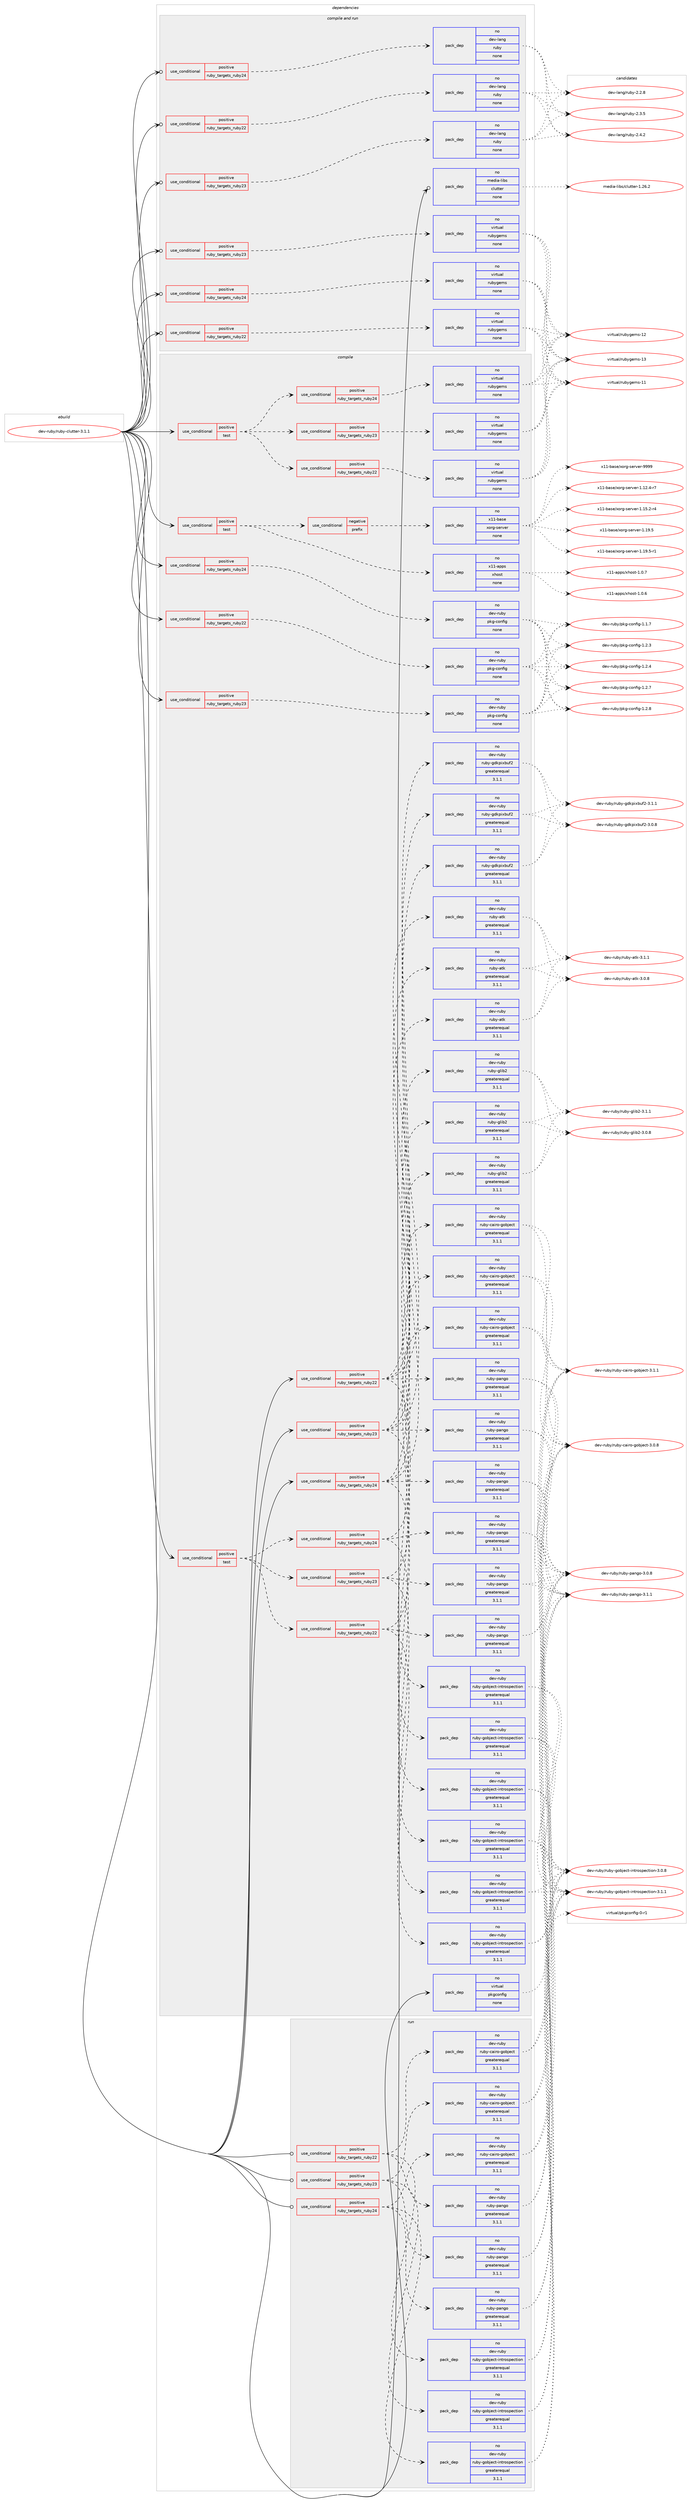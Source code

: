 digraph prolog {

# *************
# Graph options
# *************

newrank=true;
concentrate=true;
compound=true;
graph [rankdir=LR,fontname=Helvetica,fontsize=10,ranksep=1.5];#, ranksep=2.5, nodesep=0.2];
edge  [arrowhead=vee];
node  [fontname=Helvetica,fontsize=10];

# **********
# The ebuild
# **********

subgraph cluster_leftcol {
color=gray;
rank=same;
label=<<i>ebuild</i>>;
id [label="dev-ruby/ruby-clutter-3.1.1", color=red, width=4, href="../dev-ruby/ruby-clutter-3.1.1.svg"];
}

# ****************
# The dependencies
# ****************

subgraph cluster_midcol {
color=gray;
label=<<i>dependencies</i>>;
subgraph cluster_compile {
fillcolor="#eeeeee";
style=filled;
label=<<i>compile</i>>;
subgraph cond70539 {
dependency265517 [label=<<TABLE BORDER="0" CELLBORDER="1" CELLSPACING="0" CELLPADDING="4"><TR><TD ROWSPAN="3" CELLPADDING="10">use_conditional</TD></TR><TR><TD>positive</TD></TR><TR><TD>ruby_targets_ruby22</TD></TR></TABLE>>, shape=none, color=red];
subgraph pack190864 {
dependency265518 [label=<<TABLE BORDER="0" CELLBORDER="1" CELLSPACING="0" CELLPADDING="4" WIDTH="220"><TR><TD ROWSPAN="6" CELLPADDING="30">pack_dep</TD></TR><TR><TD WIDTH="110">no</TD></TR><TR><TD>dev-ruby</TD></TR><TR><TD>pkg-config</TD></TR><TR><TD>none</TD></TR><TR><TD></TD></TR></TABLE>>, shape=none, color=blue];
}
dependency265517:e -> dependency265518:w [weight=20,style="dashed",arrowhead="vee"];
}
id:e -> dependency265517:w [weight=20,style="solid",arrowhead="vee"];
subgraph cond70540 {
dependency265519 [label=<<TABLE BORDER="0" CELLBORDER="1" CELLSPACING="0" CELLPADDING="4"><TR><TD ROWSPAN="3" CELLPADDING="10">use_conditional</TD></TR><TR><TD>positive</TD></TR><TR><TD>ruby_targets_ruby22</TD></TR></TABLE>>, shape=none, color=red];
subgraph pack190865 {
dependency265520 [label=<<TABLE BORDER="0" CELLBORDER="1" CELLSPACING="0" CELLPADDING="4" WIDTH="220"><TR><TD ROWSPAN="6" CELLPADDING="30">pack_dep</TD></TR><TR><TD WIDTH="110">no</TD></TR><TR><TD>dev-ruby</TD></TR><TR><TD>ruby-atk</TD></TR><TR><TD>greaterequal</TD></TR><TR><TD>3.1.1</TD></TR></TABLE>>, shape=none, color=blue];
}
dependency265519:e -> dependency265520:w [weight=20,style="dashed",arrowhead="vee"];
subgraph pack190866 {
dependency265521 [label=<<TABLE BORDER="0" CELLBORDER="1" CELLSPACING="0" CELLPADDING="4" WIDTH="220"><TR><TD ROWSPAN="6" CELLPADDING="30">pack_dep</TD></TR><TR><TD WIDTH="110">no</TD></TR><TR><TD>dev-ruby</TD></TR><TR><TD>ruby-gdkpixbuf2</TD></TR><TR><TD>greaterequal</TD></TR><TR><TD>3.1.1</TD></TR></TABLE>>, shape=none, color=blue];
}
dependency265519:e -> dependency265521:w [weight=20,style="dashed",arrowhead="vee"];
subgraph pack190867 {
dependency265522 [label=<<TABLE BORDER="0" CELLBORDER="1" CELLSPACING="0" CELLPADDING="4" WIDTH="220"><TR><TD ROWSPAN="6" CELLPADDING="30">pack_dep</TD></TR><TR><TD WIDTH="110">no</TD></TR><TR><TD>dev-ruby</TD></TR><TR><TD>ruby-glib2</TD></TR><TR><TD>greaterequal</TD></TR><TR><TD>3.1.1</TD></TR></TABLE>>, shape=none, color=blue];
}
dependency265519:e -> dependency265522:w [weight=20,style="dashed",arrowhead="vee"];
subgraph pack190868 {
dependency265523 [label=<<TABLE BORDER="0" CELLBORDER="1" CELLSPACING="0" CELLPADDING="4" WIDTH="220"><TR><TD ROWSPAN="6" CELLPADDING="30">pack_dep</TD></TR><TR><TD WIDTH="110">no</TD></TR><TR><TD>dev-ruby</TD></TR><TR><TD>ruby-gobject-introspection</TD></TR><TR><TD>greaterequal</TD></TR><TR><TD>3.1.1</TD></TR></TABLE>>, shape=none, color=blue];
}
dependency265519:e -> dependency265523:w [weight=20,style="dashed",arrowhead="vee"];
subgraph pack190869 {
dependency265524 [label=<<TABLE BORDER="0" CELLBORDER="1" CELLSPACING="0" CELLPADDING="4" WIDTH="220"><TR><TD ROWSPAN="6" CELLPADDING="30">pack_dep</TD></TR><TR><TD WIDTH="110">no</TD></TR><TR><TD>dev-ruby</TD></TR><TR><TD>ruby-pango</TD></TR><TR><TD>greaterequal</TD></TR><TR><TD>3.1.1</TD></TR></TABLE>>, shape=none, color=blue];
}
dependency265519:e -> dependency265524:w [weight=20,style="dashed",arrowhead="vee"];
}
id:e -> dependency265519:w [weight=20,style="solid",arrowhead="vee"];
subgraph cond70541 {
dependency265525 [label=<<TABLE BORDER="0" CELLBORDER="1" CELLSPACING="0" CELLPADDING="4"><TR><TD ROWSPAN="3" CELLPADDING="10">use_conditional</TD></TR><TR><TD>positive</TD></TR><TR><TD>ruby_targets_ruby23</TD></TR></TABLE>>, shape=none, color=red];
subgraph pack190870 {
dependency265526 [label=<<TABLE BORDER="0" CELLBORDER="1" CELLSPACING="0" CELLPADDING="4" WIDTH="220"><TR><TD ROWSPAN="6" CELLPADDING="30">pack_dep</TD></TR><TR><TD WIDTH="110">no</TD></TR><TR><TD>dev-ruby</TD></TR><TR><TD>pkg-config</TD></TR><TR><TD>none</TD></TR><TR><TD></TD></TR></TABLE>>, shape=none, color=blue];
}
dependency265525:e -> dependency265526:w [weight=20,style="dashed",arrowhead="vee"];
}
id:e -> dependency265525:w [weight=20,style="solid",arrowhead="vee"];
subgraph cond70542 {
dependency265527 [label=<<TABLE BORDER="0" CELLBORDER="1" CELLSPACING="0" CELLPADDING="4"><TR><TD ROWSPAN="3" CELLPADDING="10">use_conditional</TD></TR><TR><TD>positive</TD></TR><TR><TD>ruby_targets_ruby23</TD></TR></TABLE>>, shape=none, color=red];
subgraph pack190871 {
dependency265528 [label=<<TABLE BORDER="0" CELLBORDER="1" CELLSPACING="0" CELLPADDING="4" WIDTH="220"><TR><TD ROWSPAN="6" CELLPADDING="30">pack_dep</TD></TR><TR><TD WIDTH="110">no</TD></TR><TR><TD>dev-ruby</TD></TR><TR><TD>ruby-atk</TD></TR><TR><TD>greaterequal</TD></TR><TR><TD>3.1.1</TD></TR></TABLE>>, shape=none, color=blue];
}
dependency265527:e -> dependency265528:w [weight=20,style="dashed",arrowhead="vee"];
subgraph pack190872 {
dependency265529 [label=<<TABLE BORDER="0" CELLBORDER="1" CELLSPACING="0" CELLPADDING="4" WIDTH="220"><TR><TD ROWSPAN="6" CELLPADDING="30">pack_dep</TD></TR><TR><TD WIDTH="110">no</TD></TR><TR><TD>dev-ruby</TD></TR><TR><TD>ruby-gdkpixbuf2</TD></TR><TR><TD>greaterequal</TD></TR><TR><TD>3.1.1</TD></TR></TABLE>>, shape=none, color=blue];
}
dependency265527:e -> dependency265529:w [weight=20,style="dashed",arrowhead="vee"];
subgraph pack190873 {
dependency265530 [label=<<TABLE BORDER="0" CELLBORDER="1" CELLSPACING="0" CELLPADDING="4" WIDTH="220"><TR><TD ROWSPAN="6" CELLPADDING="30">pack_dep</TD></TR><TR><TD WIDTH="110">no</TD></TR><TR><TD>dev-ruby</TD></TR><TR><TD>ruby-glib2</TD></TR><TR><TD>greaterequal</TD></TR><TR><TD>3.1.1</TD></TR></TABLE>>, shape=none, color=blue];
}
dependency265527:e -> dependency265530:w [weight=20,style="dashed",arrowhead="vee"];
subgraph pack190874 {
dependency265531 [label=<<TABLE BORDER="0" CELLBORDER="1" CELLSPACING="0" CELLPADDING="4" WIDTH="220"><TR><TD ROWSPAN="6" CELLPADDING="30">pack_dep</TD></TR><TR><TD WIDTH="110">no</TD></TR><TR><TD>dev-ruby</TD></TR><TR><TD>ruby-gobject-introspection</TD></TR><TR><TD>greaterequal</TD></TR><TR><TD>3.1.1</TD></TR></TABLE>>, shape=none, color=blue];
}
dependency265527:e -> dependency265531:w [weight=20,style="dashed",arrowhead="vee"];
subgraph pack190875 {
dependency265532 [label=<<TABLE BORDER="0" CELLBORDER="1" CELLSPACING="0" CELLPADDING="4" WIDTH="220"><TR><TD ROWSPAN="6" CELLPADDING="30">pack_dep</TD></TR><TR><TD WIDTH="110">no</TD></TR><TR><TD>dev-ruby</TD></TR><TR><TD>ruby-pango</TD></TR><TR><TD>greaterequal</TD></TR><TR><TD>3.1.1</TD></TR></TABLE>>, shape=none, color=blue];
}
dependency265527:e -> dependency265532:w [weight=20,style="dashed",arrowhead="vee"];
}
id:e -> dependency265527:w [weight=20,style="solid",arrowhead="vee"];
subgraph cond70543 {
dependency265533 [label=<<TABLE BORDER="0" CELLBORDER="1" CELLSPACING="0" CELLPADDING="4"><TR><TD ROWSPAN="3" CELLPADDING="10">use_conditional</TD></TR><TR><TD>positive</TD></TR><TR><TD>ruby_targets_ruby24</TD></TR></TABLE>>, shape=none, color=red];
subgraph pack190876 {
dependency265534 [label=<<TABLE BORDER="0" CELLBORDER="1" CELLSPACING="0" CELLPADDING="4" WIDTH="220"><TR><TD ROWSPAN="6" CELLPADDING="30">pack_dep</TD></TR><TR><TD WIDTH="110">no</TD></TR><TR><TD>dev-ruby</TD></TR><TR><TD>pkg-config</TD></TR><TR><TD>none</TD></TR><TR><TD></TD></TR></TABLE>>, shape=none, color=blue];
}
dependency265533:e -> dependency265534:w [weight=20,style="dashed",arrowhead="vee"];
}
id:e -> dependency265533:w [weight=20,style="solid",arrowhead="vee"];
subgraph cond70544 {
dependency265535 [label=<<TABLE BORDER="0" CELLBORDER="1" CELLSPACING="0" CELLPADDING="4"><TR><TD ROWSPAN="3" CELLPADDING="10">use_conditional</TD></TR><TR><TD>positive</TD></TR><TR><TD>ruby_targets_ruby24</TD></TR></TABLE>>, shape=none, color=red];
subgraph pack190877 {
dependency265536 [label=<<TABLE BORDER="0" CELLBORDER="1" CELLSPACING="0" CELLPADDING="4" WIDTH="220"><TR><TD ROWSPAN="6" CELLPADDING="30">pack_dep</TD></TR><TR><TD WIDTH="110">no</TD></TR><TR><TD>dev-ruby</TD></TR><TR><TD>ruby-atk</TD></TR><TR><TD>greaterequal</TD></TR><TR><TD>3.1.1</TD></TR></TABLE>>, shape=none, color=blue];
}
dependency265535:e -> dependency265536:w [weight=20,style="dashed",arrowhead="vee"];
subgraph pack190878 {
dependency265537 [label=<<TABLE BORDER="0" CELLBORDER="1" CELLSPACING="0" CELLPADDING="4" WIDTH="220"><TR><TD ROWSPAN="6" CELLPADDING="30">pack_dep</TD></TR><TR><TD WIDTH="110">no</TD></TR><TR><TD>dev-ruby</TD></TR><TR><TD>ruby-gdkpixbuf2</TD></TR><TR><TD>greaterequal</TD></TR><TR><TD>3.1.1</TD></TR></TABLE>>, shape=none, color=blue];
}
dependency265535:e -> dependency265537:w [weight=20,style="dashed",arrowhead="vee"];
subgraph pack190879 {
dependency265538 [label=<<TABLE BORDER="0" CELLBORDER="1" CELLSPACING="0" CELLPADDING="4" WIDTH="220"><TR><TD ROWSPAN="6" CELLPADDING="30">pack_dep</TD></TR><TR><TD WIDTH="110">no</TD></TR><TR><TD>dev-ruby</TD></TR><TR><TD>ruby-glib2</TD></TR><TR><TD>greaterequal</TD></TR><TR><TD>3.1.1</TD></TR></TABLE>>, shape=none, color=blue];
}
dependency265535:e -> dependency265538:w [weight=20,style="dashed",arrowhead="vee"];
subgraph pack190880 {
dependency265539 [label=<<TABLE BORDER="0" CELLBORDER="1" CELLSPACING="0" CELLPADDING="4" WIDTH="220"><TR><TD ROWSPAN="6" CELLPADDING="30">pack_dep</TD></TR><TR><TD WIDTH="110">no</TD></TR><TR><TD>dev-ruby</TD></TR><TR><TD>ruby-gobject-introspection</TD></TR><TR><TD>greaterequal</TD></TR><TR><TD>3.1.1</TD></TR></TABLE>>, shape=none, color=blue];
}
dependency265535:e -> dependency265539:w [weight=20,style="dashed",arrowhead="vee"];
subgraph pack190881 {
dependency265540 [label=<<TABLE BORDER="0" CELLBORDER="1" CELLSPACING="0" CELLPADDING="4" WIDTH="220"><TR><TD ROWSPAN="6" CELLPADDING="30">pack_dep</TD></TR><TR><TD WIDTH="110">no</TD></TR><TR><TD>dev-ruby</TD></TR><TR><TD>ruby-pango</TD></TR><TR><TD>greaterequal</TD></TR><TR><TD>3.1.1</TD></TR></TABLE>>, shape=none, color=blue];
}
dependency265535:e -> dependency265540:w [weight=20,style="dashed",arrowhead="vee"];
}
id:e -> dependency265535:w [weight=20,style="solid",arrowhead="vee"];
subgraph cond70545 {
dependency265541 [label=<<TABLE BORDER="0" CELLBORDER="1" CELLSPACING="0" CELLPADDING="4"><TR><TD ROWSPAN="3" CELLPADDING="10">use_conditional</TD></TR><TR><TD>positive</TD></TR><TR><TD>test</TD></TR></TABLE>>, shape=none, color=red];
subgraph cond70546 {
dependency265542 [label=<<TABLE BORDER="0" CELLBORDER="1" CELLSPACING="0" CELLPADDING="4"><TR><TD ROWSPAN="3" CELLPADDING="10">use_conditional</TD></TR><TR><TD>negative</TD></TR><TR><TD>prefix</TD></TR></TABLE>>, shape=none, color=red];
subgraph pack190882 {
dependency265543 [label=<<TABLE BORDER="0" CELLBORDER="1" CELLSPACING="0" CELLPADDING="4" WIDTH="220"><TR><TD ROWSPAN="6" CELLPADDING="30">pack_dep</TD></TR><TR><TD WIDTH="110">no</TD></TR><TR><TD>x11-base</TD></TR><TR><TD>xorg-server</TD></TR><TR><TD>none</TD></TR><TR><TD></TD></TR></TABLE>>, shape=none, color=blue];
}
dependency265542:e -> dependency265543:w [weight=20,style="dashed",arrowhead="vee"];
}
dependency265541:e -> dependency265542:w [weight=20,style="dashed",arrowhead="vee"];
subgraph pack190883 {
dependency265544 [label=<<TABLE BORDER="0" CELLBORDER="1" CELLSPACING="0" CELLPADDING="4" WIDTH="220"><TR><TD ROWSPAN="6" CELLPADDING="30">pack_dep</TD></TR><TR><TD WIDTH="110">no</TD></TR><TR><TD>x11-apps</TD></TR><TR><TD>xhost</TD></TR><TR><TD>none</TD></TR><TR><TD></TD></TR></TABLE>>, shape=none, color=blue];
}
dependency265541:e -> dependency265544:w [weight=20,style="dashed",arrowhead="vee"];
}
id:e -> dependency265541:w [weight=20,style="solid",arrowhead="vee"];
subgraph cond70547 {
dependency265545 [label=<<TABLE BORDER="0" CELLBORDER="1" CELLSPACING="0" CELLPADDING="4"><TR><TD ROWSPAN="3" CELLPADDING="10">use_conditional</TD></TR><TR><TD>positive</TD></TR><TR><TD>test</TD></TR></TABLE>>, shape=none, color=red];
subgraph cond70548 {
dependency265546 [label=<<TABLE BORDER="0" CELLBORDER="1" CELLSPACING="0" CELLPADDING="4"><TR><TD ROWSPAN="3" CELLPADDING="10">use_conditional</TD></TR><TR><TD>positive</TD></TR><TR><TD>ruby_targets_ruby22</TD></TR></TABLE>>, shape=none, color=red];
subgraph pack190884 {
dependency265547 [label=<<TABLE BORDER="0" CELLBORDER="1" CELLSPACING="0" CELLPADDING="4" WIDTH="220"><TR><TD ROWSPAN="6" CELLPADDING="30">pack_dep</TD></TR><TR><TD WIDTH="110">no</TD></TR><TR><TD>dev-ruby</TD></TR><TR><TD>ruby-cairo-gobject</TD></TR><TR><TD>greaterequal</TD></TR><TR><TD>3.1.1</TD></TR></TABLE>>, shape=none, color=blue];
}
dependency265546:e -> dependency265547:w [weight=20,style="dashed",arrowhead="vee"];
subgraph pack190885 {
dependency265548 [label=<<TABLE BORDER="0" CELLBORDER="1" CELLSPACING="0" CELLPADDING="4" WIDTH="220"><TR><TD ROWSPAN="6" CELLPADDING="30">pack_dep</TD></TR><TR><TD WIDTH="110">no</TD></TR><TR><TD>dev-ruby</TD></TR><TR><TD>ruby-gobject-introspection</TD></TR><TR><TD>greaterequal</TD></TR><TR><TD>3.1.1</TD></TR></TABLE>>, shape=none, color=blue];
}
dependency265546:e -> dependency265548:w [weight=20,style="dashed",arrowhead="vee"];
subgraph pack190886 {
dependency265549 [label=<<TABLE BORDER="0" CELLBORDER="1" CELLSPACING="0" CELLPADDING="4" WIDTH="220"><TR><TD ROWSPAN="6" CELLPADDING="30">pack_dep</TD></TR><TR><TD WIDTH="110">no</TD></TR><TR><TD>dev-ruby</TD></TR><TR><TD>ruby-pango</TD></TR><TR><TD>greaterequal</TD></TR><TR><TD>3.1.1</TD></TR></TABLE>>, shape=none, color=blue];
}
dependency265546:e -> dependency265549:w [weight=20,style="dashed",arrowhead="vee"];
}
dependency265545:e -> dependency265546:w [weight=20,style="dashed",arrowhead="vee"];
subgraph cond70549 {
dependency265550 [label=<<TABLE BORDER="0" CELLBORDER="1" CELLSPACING="0" CELLPADDING="4"><TR><TD ROWSPAN="3" CELLPADDING="10">use_conditional</TD></TR><TR><TD>positive</TD></TR><TR><TD>ruby_targets_ruby23</TD></TR></TABLE>>, shape=none, color=red];
subgraph pack190887 {
dependency265551 [label=<<TABLE BORDER="0" CELLBORDER="1" CELLSPACING="0" CELLPADDING="4" WIDTH="220"><TR><TD ROWSPAN="6" CELLPADDING="30">pack_dep</TD></TR><TR><TD WIDTH="110">no</TD></TR><TR><TD>dev-ruby</TD></TR><TR><TD>ruby-cairo-gobject</TD></TR><TR><TD>greaterequal</TD></TR><TR><TD>3.1.1</TD></TR></TABLE>>, shape=none, color=blue];
}
dependency265550:e -> dependency265551:w [weight=20,style="dashed",arrowhead="vee"];
subgraph pack190888 {
dependency265552 [label=<<TABLE BORDER="0" CELLBORDER="1" CELLSPACING="0" CELLPADDING="4" WIDTH="220"><TR><TD ROWSPAN="6" CELLPADDING="30">pack_dep</TD></TR><TR><TD WIDTH="110">no</TD></TR><TR><TD>dev-ruby</TD></TR><TR><TD>ruby-gobject-introspection</TD></TR><TR><TD>greaterequal</TD></TR><TR><TD>3.1.1</TD></TR></TABLE>>, shape=none, color=blue];
}
dependency265550:e -> dependency265552:w [weight=20,style="dashed",arrowhead="vee"];
subgraph pack190889 {
dependency265553 [label=<<TABLE BORDER="0" CELLBORDER="1" CELLSPACING="0" CELLPADDING="4" WIDTH="220"><TR><TD ROWSPAN="6" CELLPADDING="30">pack_dep</TD></TR><TR><TD WIDTH="110">no</TD></TR><TR><TD>dev-ruby</TD></TR><TR><TD>ruby-pango</TD></TR><TR><TD>greaterequal</TD></TR><TR><TD>3.1.1</TD></TR></TABLE>>, shape=none, color=blue];
}
dependency265550:e -> dependency265553:w [weight=20,style="dashed",arrowhead="vee"];
}
dependency265545:e -> dependency265550:w [weight=20,style="dashed",arrowhead="vee"];
subgraph cond70550 {
dependency265554 [label=<<TABLE BORDER="0" CELLBORDER="1" CELLSPACING="0" CELLPADDING="4"><TR><TD ROWSPAN="3" CELLPADDING="10">use_conditional</TD></TR><TR><TD>positive</TD></TR><TR><TD>ruby_targets_ruby24</TD></TR></TABLE>>, shape=none, color=red];
subgraph pack190890 {
dependency265555 [label=<<TABLE BORDER="0" CELLBORDER="1" CELLSPACING="0" CELLPADDING="4" WIDTH="220"><TR><TD ROWSPAN="6" CELLPADDING="30">pack_dep</TD></TR><TR><TD WIDTH="110">no</TD></TR><TR><TD>dev-ruby</TD></TR><TR><TD>ruby-cairo-gobject</TD></TR><TR><TD>greaterequal</TD></TR><TR><TD>3.1.1</TD></TR></TABLE>>, shape=none, color=blue];
}
dependency265554:e -> dependency265555:w [weight=20,style="dashed",arrowhead="vee"];
subgraph pack190891 {
dependency265556 [label=<<TABLE BORDER="0" CELLBORDER="1" CELLSPACING="0" CELLPADDING="4" WIDTH="220"><TR><TD ROWSPAN="6" CELLPADDING="30">pack_dep</TD></TR><TR><TD WIDTH="110">no</TD></TR><TR><TD>dev-ruby</TD></TR><TR><TD>ruby-gobject-introspection</TD></TR><TR><TD>greaterequal</TD></TR><TR><TD>3.1.1</TD></TR></TABLE>>, shape=none, color=blue];
}
dependency265554:e -> dependency265556:w [weight=20,style="dashed",arrowhead="vee"];
subgraph pack190892 {
dependency265557 [label=<<TABLE BORDER="0" CELLBORDER="1" CELLSPACING="0" CELLPADDING="4" WIDTH="220"><TR><TD ROWSPAN="6" CELLPADDING="30">pack_dep</TD></TR><TR><TD WIDTH="110">no</TD></TR><TR><TD>dev-ruby</TD></TR><TR><TD>ruby-pango</TD></TR><TR><TD>greaterequal</TD></TR><TR><TD>3.1.1</TD></TR></TABLE>>, shape=none, color=blue];
}
dependency265554:e -> dependency265557:w [weight=20,style="dashed",arrowhead="vee"];
}
dependency265545:e -> dependency265554:w [weight=20,style="dashed",arrowhead="vee"];
}
id:e -> dependency265545:w [weight=20,style="solid",arrowhead="vee"];
subgraph cond70551 {
dependency265558 [label=<<TABLE BORDER="0" CELLBORDER="1" CELLSPACING="0" CELLPADDING="4"><TR><TD ROWSPAN="3" CELLPADDING="10">use_conditional</TD></TR><TR><TD>positive</TD></TR><TR><TD>test</TD></TR></TABLE>>, shape=none, color=red];
subgraph cond70552 {
dependency265559 [label=<<TABLE BORDER="0" CELLBORDER="1" CELLSPACING="0" CELLPADDING="4"><TR><TD ROWSPAN="3" CELLPADDING="10">use_conditional</TD></TR><TR><TD>positive</TD></TR><TR><TD>ruby_targets_ruby22</TD></TR></TABLE>>, shape=none, color=red];
subgraph pack190893 {
dependency265560 [label=<<TABLE BORDER="0" CELLBORDER="1" CELLSPACING="0" CELLPADDING="4" WIDTH="220"><TR><TD ROWSPAN="6" CELLPADDING="30">pack_dep</TD></TR><TR><TD WIDTH="110">no</TD></TR><TR><TD>virtual</TD></TR><TR><TD>rubygems</TD></TR><TR><TD>none</TD></TR><TR><TD></TD></TR></TABLE>>, shape=none, color=blue];
}
dependency265559:e -> dependency265560:w [weight=20,style="dashed",arrowhead="vee"];
}
dependency265558:e -> dependency265559:w [weight=20,style="dashed",arrowhead="vee"];
subgraph cond70553 {
dependency265561 [label=<<TABLE BORDER="0" CELLBORDER="1" CELLSPACING="0" CELLPADDING="4"><TR><TD ROWSPAN="3" CELLPADDING="10">use_conditional</TD></TR><TR><TD>positive</TD></TR><TR><TD>ruby_targets_ruby23</TD></TR></TABLE>>, shape=none, color=red];
subgraph pack190894 {
dependency265562 [label=<<TABLE BORDER="0" CELLBORDER="1" CELLSPACING="0" CELLPADDING="4" WIDTH="220"><TR><TD ROWSPAN="6" CELLPADDING="30">pack_dep</TD></TR><TR><TD WIDTH="110">no</TD></TR><TR><TD>virtual</TD></TR><TR><TD>rubygems</TD></TR><TR><TD>none</TD></TR><TR><TD></TD></TR></TABLE>>, shape=none, color=blue];
}
dependency265561:e -> dependency265562:w [weight=20,style="dashed",arrowhead="vee"];
}
dependency265558:e -> dependency265561:w [weight=20,style="dashed",arrowhead="vee"];
subgraph cond70554 {
dependency265563 [label=<<TABLE BORDER="0" CELLBORDER="1" CELLSPACING="0" CELLPADDING="4"><TR><TD ROWSPAN="3" CELLPADDING="10">use_conditional</TD></TR><TR><TD>positive</TD></TR><TR><TD>ruby_targets_ruby24</TD></TR></TABLE>>, shape=none, color=red];
subgraph pack190895 {
dependency265564 [label=<<TABLE BORDER="0" CELLBORDER="1" CELLSPACING="0" CELLPADDING="4" WIDTH="220"><TR><TD ROWSPAN="6" CELLPADDING="30">pack_dep</TD></TR><TR><TD WIDTH="110">no</TD></TR><TR><TD>virtual</TD></TR><TR><TD>rubygems</TD></TR><TR><TD>none</TD></TR><TR><TD></TD></TR></TABLE>>, shape=none, color=blue];
}
dependency265563:e -> dependency265564:w [weight=20,style="dashed",arrowhead="vee"];
}
dependency265558:e -> dependency265563:w [weight=20,style="dashed",arrowhead="vee"];
}
id:e -> dependency265558:w [weight=20,style="solid",arrowhead="vee"];
subgraph pack190896 {
dependency265565 [label=<<TABLE BORDER="0" CELLBORDER="1" CELLSPACING="0" CELLPADDING="4" WIDTH="220"><TR><TD ROWSPAN="6" CELLPADDING="30">pack_dep</TD></TR><TR><TD WIDTH="110">no</TD></TR><TR><TD>virtual</TD></TR><TR><TD>pkgconfig</TD></TR><TR><TD>none</TD></TR><TR><TD></TD></TR></TABLE>>, shape=none, color=blue];
}
id:e -> dependency265565:w [weight=20,style="solid",arrowhead="vee"];
}
subgraph cluster_compileandrun {
fillcolor="#eeeeee";
style=filled;
label=<<i>compile and run</i>>;
subgraph cond70555 {
dependency265566 [label=<<TABLE BORDER="0" CELLBORDER="1" CELLSPACING="0" CELLPADDING="4"><TR><TD ROWSPAN="3" CELLPADDING="10">use_conditional</TD></TR><TR><TD>positive</TD></TR><TR><TD>ruby_targets_ruby22</TD></TR></TABLE>>, shape=none, color=red];
subgraph pack190897 {
dependency265567 [label=<<TABLE BORDER="0" CELLBORDER="1" CELLSPACING="0" CELLPADDING="4" WIDTH="220"><TR><TD ROWSPAN="6" CELLPADDING="30">pack_dep</TD></TR><TR><TD WIDTH="110">no</TD></TR><TR><TD>dev-lang</TD></TR><TR><TD>ruby</TD></TR><TR><TD>none</TD></TR><TR><TD></TD></TR></TABLE>>, shape=none, color=blue];
}
dependency265566:e -> dependency265567:w [weight=20,style="dashed",arrowhead="vee"];
}
id:e -> dependency265566:w [weight=20,style="solid",arrowhead="odotvee"];
subgraph cond70556 {
dependency265568 [label=<<TABLE BORDER="0" CELLBORDER="1" CELLSPACING="0" CELLPADDING="4"><TR><TD ROWSPAN="3" CELLPADDING="10">use_conditional</TD></TR><TR><TD>positive</TD></TR><TR><TD>ruby_targets_ruby22</TD></TR></TABLE>>, shape=none, color=red];
subgraph pack190898 {
dependency265569 [label=<<TABLE BORDER="0" CELLBORDER="1" CELLSPACING="0" CELLPADDING="4" WIDTH="220"><TR><TD ROWSPAN="6" CELLPADDING="30">pack_dep</TD></TR><TR><TD WIDTH="110">no</TD></TR><TR><TD>virtual</TD></TR><TR><TD>rubygems</TD></TR><TR><TD>none</TD></TR><TR><TD></TD></TR></TABLE>>, shape=none, color=blue];
}
dependency265568:e -> dependency265569:w [weight=20,style="dashed",arrowhead="vee"];
}
id:e -> dependency265568:w [weight=20,style="solid",arrowhead="odotvee"];
subgraph cond70557 {
dependency265570 [label=<<TABLE BORDER="0" CELLBORDER="1" CELLSPACING="0" CELLPADDING="4"><TR><TD ROWSPAN="3" CELLPADDING="10">use_conditional</TD></TR><TR><TD>positive</TD></TR><TR><TD>ruby_targets_ruby23</TD></TR></TABLE>>, shape=none, color=red];
subgraph pack190899 {
dependency265571 [label=<<TABLE BORDER="0" CELLBORDER="1" CELLSPACING="0" CELLPADDING="4" WIDTH="220"><TR><TD ROWSPAN="6" CELLPADDING="30">pack_dep</TD></TR><TR><TD WIDTH="110">no</TD></TR><TR><TD>dev-lang</TD></TR><TR><TD>ruby</TD></TR><TR><TD>none</TD></TR><TR><TD></TD></TR></TABLE>>, shape=none, color=blue];
}
dependency265570:e -> dependency265571:w [weight=20,style="dashed",arrowhead="vee"];
}
id:e -> dependency265570:w [weight=20,style="solid",arrowhead="odotvee"];
subgraph cond70558 {
dependency265572 [label=<<TABLE BORDER="0" CELLBORDER="1" CELLSPACING="0" CELLPADDING="4"><TR><TD ROWSPAN="3" CELLPADDING="10">use_conditional</TD></TR><TR><TD>positive</TD></TR><TR><TD>ruby_targets_ruby23</TD></TR></TABLE>>, shape=none, color=red];
subgraph pack190900 {
dependency265573 [label=<<TABLE BORDER="0" CELLBORDER="1" CELLSPACING="0" CELLPADDING="4" WIDTH="220"><TR><TD ROWSPAN="6" CELLPADDING="30">pack_dep</TD></TR><TR><TD WIDTH="110">no</TD></TR><TR><TD>virtual</TD></TR><TR><TD>rubygems</TD></TR><TR><TD>none</TD></TR><TR><TD></TD></TR></TABLE>>, shape=none, color=blue];
}
dependency265572:e -> dependency265573:w [weight=20,style="dashed",arrowhead="vee"];
}
id:e -> dependency265572:w [weight=20,style="solid",arrowhead="odotvee"];
subgraph cond70559 {
dependency265574 [label=<<TABLE BORDER="0" CELLBORDER="1" CELLSPACING="0" CELLPADDING="4"><TR><TD ROWSPAN="3" CELLPADDING="10">use_conditional</TD></TR><TR><TD>positive</TD></TR><TR><TD>ruby_targets_ruby24</TD></TR></TABLE>>, shape=none, color=red];
subgraph pack190901 {
dependency265575 [label=<<TABLE BORDER="0" CELLBORDER="1" CELLSPACING="0" CELLPADDING="4" WIDTH="220"><TR><TD ROWSPAN="6" CELLPADDING="30">pack_dep</TD></TR><TR><TD WIDTH="110">no</TD></TR><TR><TD>dev-lang</TD></TR><TR><TD>ruby</TD></TR><TR><TD>none</TD></TR><TR><TD></TD></TR></TABLE>>, shape=none, color=blue];
}
dependency265574:e -> dependency265575:w [weight=20,style="dashed",arrowhead="vee"];
}
id:e -> dependency265574:w [weight=20,style="solid",arrowhead="odotvee"];
subgraph cond70560 {
dependency265576 [label=<<TABLE BORDER="0" CELLBORDER="1" CELLSPACING="0" CELLPADDING="4"><TR><TD ROWSPAN="3" CELLPADDING="10">use_conditional</TD></TR><TR><TD>positive</TD></TR><TR><TD>ruby_targets_ruby24</TD></TR></TABLE>>, shape=none, color=red];
subgraph pack190902 {
dependency265577 [label=<<TABLE BORDER="0" CELLBORDER="1" CELLSPACING="0" CELLPADDING="4" WIDTH="220"><TR><TD ROWSPAN="6" CELLPADDING="30">pack_dep</TD></TR><TR><TD WIDTH="110">no</TD></TR><TR><TD>virtual</TD></TR><TR><TD>rubygems</TD></TR><TR><TD>none</TD></TR><TR><TD></TD></TR></TABLE>>, shape=none, color=blue];
}
dependency265576:e -> dependency265577:w [weight=20,style="dashed",arrowhead="vee"];
}
id:e -> dependency265576:w [weight=20,style="solid",arrowhead="odotvee"];
subgraph pack190903 {
dependency265578 [label=<<TABLE BORDER="0" CELLBORDER="1" CELLSPACING="0" CELLPADDING="4" WIDTH="220"><TR><TD ROWSPAN="6" CELLPADDING="30">pack_dep</TD></TR><TR><TD WIDTH="110">no</TD></TR><TR><TD>media-libs</TD></TR><TR><TD>clutter</TD></TR><TR><TD>none</TD></TR><TR><TD></TD></TR></TABLE>>, shape=none, color=blue];
}
id:e -> dependency265578:w [weight=20,style="solid",arrowhead="odotvee"];
}
subgraph cluster_run {
fillcolor="#eeeeee";
style=filled;
label=<<i>run</i>>;
subgraph cond70561 {
dependency265579 [label=<<TABLE BORDER="0" CELLBORDER="1" CELLSPACING="0" CELLPADDING="4"><TR><TD ROWSPAN="3" CELLPADDING="10">use_conditional</TD></TR><TR><TD>positive</TD></TR><TR><TD>ruby_targets_ruby22</TD></TR></TABLE>>, shape=none, color=red];
subgraph pack190904 {
dependency265580 [label=<<TABLE BORDER="0" CELLBORDER="1" CELLSPACING="0" CELLPADDING="4" WIDTH="220"><TR><TD ROWSPAN="6" CELLPADDING="30">pack_dep</TD></TR><TR><TD WIDTH="110">no</TD></TR><TR><TD>dev-ruby</TD></TR><TR><TD>ruby-cairo-gobject</TD></TR><TR><TD>greaterequal</TD></TR><TR><TD>3.1.1</TD></TR></TABLE>>, shape=none, color=blue];
}
dependency265579:e -> dependency265580:w [weight=20,style="dashed",arrowhead="vee"];
subgraph pack190905 {
dependency265581 [label=<<TABLE BORDER="0" CELLBORDER="1" CELLSPACING="0" CELLPADDING="4" WIDTH="220"><TR><TD ROWSPAN="6" CELLPADDING="30">pack_dep</TD></TR><TR><TD WIDTH="110">no</TD></TR><TR><TD>dev-ruby</TD></TR><TR><TD>ruby-gobject-introspection</TD></TR><TR><TD>greaterequal</TD></TR><TR><TD>3.1.1</TD></TR></TABLE>>, shape=none, color=blue];
}
dependency265579:e -> dependency265581:w [weight=20,style="dashed",arrowhead="vee"];
subgraph pack190906 {
dependency265582 [label=<<TABLE BORDER="0" CELLBORDER="1" CELLSPACING="0" CELLPADDING="4" WIDTH="220"><TR><TD ROWSPAN="6" CELLPADDING="30">pack_dep</TD></TR><TR><TD WIDTH="110">no</TD></TR><TR><TD>dev-ruby</TD></TR><TR><TD>ruby-pango</TD></TR><TR><TD>greaterequal</TD></TR><TR><TD>3.1.1</TD></TR></TABLE>>, shape=none, color=blue];
}
dependency265579:e -> dependency265582:w [weight=20,style="dashed",arrowhead="vee"];
}
id:e -> dependency265579:w [weight=20,style="solid",arrowhead="odot"];
subgraph cond70562 {
dependency265583 [label=<<TABLE BORDER="0" CELLBORDER="1" CELLSPACING="0" CELLPADDING="4"><TR><TD ROWSPAN="3" CELLPADDING="10">use_conditional</TD></TR><TR><TD>positive</TD></TR><TR><TD>ruby_targets_ruby23</TD></TR></TABLE>>, shape=none, color=red];
subgraph pack190907 {
dependency265584 [label=<<TABLE BORDER="0" CELLBORDER="1" CELLSPACING="0" CELLPADDING="4" WIDTH="220"><TR><TD ROWSPAN="6" CELLPADDING="30">pack_dep</TD></TR><TR><TD WIDTH="110">no</TD></TR><TR><TD>dev-ruby</TD></TR><TR><TD>ruby-cairo-gobject</TD></TR><TR><TD>greaterequal</TD></TR><TR><TD>3.1.1</TD></TR></TABLE>>, shape=none, color=blue];
}
dependency265583:e -> dependency265584:w [weight=20,style="dashed",arrowhead="vee"];
subgraph pack190908 {
dependency265585 [label=<<TABLE BORDER="0" CELLBORDER="1" CELLSPACING="0" CELLPADDING="4" WIDTH="220"><TR><TD ROWSPAN="6" CELLPADDING="30">pack_dep</TD></TR><TR><TD WIDTH="110">no</TD></TR><TR><TD>dev-ruby</TD></TR><TR><TD>ruby-gobject-introspection</TD></TR><TR><TD>greaterequal</TD></TR><TR><TD>3.1.1</TD></TR></TABLE>>, shape=none, color=blue];
}
dependency265583:e -> dependency265585:w [weight=20,style="dashed",arrowhead="vee"];
subgraph pack190909 {
dependency265586 [label=<<TABLE BORDER="0" CELLBORDER="1" CELLSPACING="0" CELLPADDING="4" WIDTH="220"><TR><TD ROWSPAN="6" CELLPADDING="30">pack_dep</TD></TR><TR><TD WIDTH="110">no</TD></TR><TR><TD>dev-ruby</TD></TR><TR><TD>ruby-pango</TD></TR><TR><TD>greaterequal</TD></TR><TR><TD>3.1.1</TD></TR></TABLE>>, shape=none, color=blue];
}
dependency265583:e -> dependency265586:w [weight=20,style="dashed",arrowhead="vee"];
}
id:e -> dependency265583:w [weight=20,style="solid",arrowhead="odot"];
subgraph cond70563 {
dependency265587 [label=<<TABLE BORDER="0" CELLBORDER="1" CELLSPACING="0" CELLPADDING="4"><TR><TD ROWSPAN="3" CELLPADDING="10">use_conditional</TD></TR><TR><TD>positive</TD></TR><TR><TD>ruby_targets_ruby24</TD></TR></TABLE>>, shape=none, color=red];
subgraph pack190910 {
dependency265588 [label=<<TABLE BORDER="0" CELLBORDER="1" CELLSPACING="0" CELLPADDING="4" WIDTH="220"><TR><TD ROWSPAN="6" CELLPADDING="30">pack_dep</TD></TR><TR><TD WIDTH="110">no</TD></TR><TR><TD>dev-ruby</TD></TR><TR><TD>ruby-cairo-gobject</TD></TR><TR><TD>greaterequal</TD></TR><TR><TD>3.1.1</TD></TR></TABLE>>, shape=none, color=blue];
}
dependency265587:e -> dependency265588:w [weight=20,style="dashed",arrowhead="vee"];
subgraph pack190911 {
dependency265589 [label=<<TABLE BORDER="0" CELLBORDER="1" CELLSPACING="0" CELLPADDING="4" WIDTH="220"><TR><TD ROWSPAN="6" CELLPADDING="30">pack_dep</TD></TR><TR><TD WIDTH="110">no</TD></TR><TR><TD>dev-ruby</TD></TR><TR><TD>ruby-gobject-introspection</TD></TR><TR><TD>greaterequal</TD></TR><TR><TD>3.1.1</TD></TR></TABLE>>, shape=none, color=blue];
}
dependency265587:e -> dependency265589:w [weight=20,style="dashed",arrowhead="vee"];
subgraph pack190912 {
dependency265590 [label=<<TABLE BORDER="0" CELLBORDER="1" CELLSPACING="0" CELLPADDING="4" WIDTH="220"><TR><TD ROWSPAN="6" CELLPADDING="30">pack_dep</TD></TR><TR><TD WIDTH="110">no</TD></TR><TR><TD>dev-ruby</TD></TR><TR><TD>ruby-pango</TD></TR><TR><TD>greaterequal</TD></TR><TR><TD>3.1.1</TD></TR></TABLE>>, shape=none, color=blue];
}
dependency265587:e -> dependency265590:w [weight=20,style="dashed",arrowhead="vee"];
}
id:e -> dependency265587:w [weight=20,style="solid",arrowhead="odot"];
}
}

# **************
# The candidates
# **************

subgraph cluster_choices {
rank=same;
color=gray;
label=<<i>candidates</i>>;

subgraph choice190864 {
color=black;
nodesep=1;
choice1001011184511411798121471121071034599111110102105103454946494655 [label="dev-ruby/pkg-config-1.1.7", color=red, width=4,href="../dev-ruby/pkg-config-1.1.7.svg"];
choice1001011184511411798121471121071034599111110102105103454946504651 [label="dev-ruby/pkg-config-1.2.3", color=red, width=4,href="../dev-ruby/pkg-config-1.2.3.svg"];
choice1001011184511411798121471121071034599111110102105103454946504652 [label="dev-ruby/pkg-config-1.2.4", color=red, width=4,href="../dev-ruby/pkg-config-1.2.4.svg"];
choice1001011184511411798121471121071034599111110102105103454946504655 [label="dev-ruby/pkg-config-1.2.7", color=red, width=4,href="../dev-ruby/pkg-config-1.2.7.svg"];
choice1001011184511411798121471121071034599111110102105103454946504656 [label="dev-ruby/pkg-config-1.2.8", color=red, width=4,href="../dev-ruby/pkg-config-1.2.8.svg"];
dependency265518:e -> choice1001011184511411798121471121071034599111110102105103454946494655:w [style=dotted,weight="100"];
dependency265518:e -> choice1001011184511411798121471121071034599111110102105103454946504651:w [style=dotted,weight="100"];
dependency265518:e -> choice1001011184511411798121471121071034599111110102105103454946504652:w [style=dotted,weight="100"];
dependency265518:e -> choice1001011184511411798121471121071034599111110102105103454946504655:w [style=dotted,weight="100"];
dependency265518:e -> choice1001011184511411798121471121071034599111110102105103454946504656:w [style=dotted,weight="100"];
}
subgraph choice190865 {
color=black;
nodesep=1;
choice100101118451141179812147114117981214597116107455146484656 [label="dev-ruby/ruby-atk-3.0.8", color=red, width=4,href="../dev-ruby/ruby-atk-3.0.8.svg"];
choice100101118451141179812147114117981214597116107455146494649 [label="dev-ruby/ruby-atk-3.1.1", color=red, width=4,href="../dev-ruby/ruby-atk-3.1.1.svg"];
dependency265520:e -> choice100101118451141179812147114117981214597116107455146484656:w [style=dotted,weight="100"];
dependency265520:e -> choice100101118451141179812147114117981214597116107455146494649:w [style=dotted,weight="100"];
}
subgraph choice190866 {
color=black;
nodesep=1;
choice10010111845114117981214711411798121451031001071121051209811710250455146484656 [label="dev-ruby/ruby-gdkpixbuf2-3.0.8", color=red, width=4,href="../dev-ruby/ruby-gdkpixbuf2-3.0.8.svg"];
choice10010111845114117981214711411798121451031001071121051209811710250455146494649 [label="dev-ruby/ruby-gdkpixbuf2-3.1.1", color=red, width=4,href="../dev-ruby/ruby-gdkpixbuf2-3.1.1.svg"];
dependency265521:e -> choice10010111845114117981214711411798121451031001071121051209811710250455146484656:w [style=dotted,weight="100"];
dependency265521:e -> choice10010111845114117981214711411798121451031001071121051209811710250455146494649:w [style=dotted,weight="100"];
}
subgraph choice190867 {
color=black;
nodesep=1;
choice10010111845114117981214711411798121451031081059850455146484656 [label="dev-ruby/ruby-glib2-3.0.8", color=red, width=4,href="../dev-ruby/ruby-glib2-3.0.8.svg"];
choice10010111845114117981214711411798121451031081059850455146494649 [label="dev-ruby/ruby-glib2-3.1.1", color=red, width=4,href="../dev-ruby/ruby-glib2-3.1.1.svg"];
dependency265522:e -> choice10010111845114117981214711411798121451031081059850455146484656:w [style=dotted,weight="100"];
dependency265522:e -> choice10010111845114117981214711411798121451031081059850455146494649:w [style=dotted,weight="100"];
}
subgraph choice190868 {
color=black;
nodesep=1;
choice100101118451141179812147114117981214510311198106101991164510511011611411111511210199116105111110455146484656 [label="dev-ruby/ruby-gobject-introspection-3.0.8", color=red, width=4,href="../dev-ruby/ruby-gobject-introspection-3.0.8.svg"];
choice100101118451141179812147114117981214510311198106101991164510511011611411111511210199116105111110455146494649 [label="dev-ruby/ruby-gobject-introspection-3.1.1", color=red, width=4,href="../dev-ruby/ruby-gobject-introspection-3.1.1.svg"];
dependency265523:e -> choice100101118451141179812147114117981214510311198106101991164510511011611411111511210199116105111110455146484656:w [style=dotted,weight="100"];
dependency265523:e -> choice100101118451141179812147114117981214510311198106101991164510511011611411111511210199116105111110455146494649:w [style=dotted,weight="100"];
}
subgraph choice190869 {
color=black;
nodesep=1;
choice100101118451141179812147114117981214511297110103111455146484656 [label="dev-ruby/ruby-pango-3.0.8", color=red, width=4,href="../dev-ruby/ruby-pango-3.0.8.svg"];
choice100101118451141179812147114117981214511297110103111455146494649 [label="dev-ruby/ruby-pango-3.1.1", color=red, width=4,href="../dev-ruby/ruby-pango-3.1.1.svg"];
dependency265524:e -> choice100101118451141179812147114117981214511297110103111455146484656:w [style=dotted,weight="100"];
dependency265524:e -> choice100101118451141179812147114117981214511297110103111455146494649:w [style=dotted,weight="100"];
}
subgraph choice190870 {
color=black;
nodesep=1;
choice1001011184511411798121471121071034599111110102105103454946494655 [label="dev-ruby/pkg-config-1.1.7", color=red, width=4,href="../dev-ruby/pkg-config-1.1.7.svg"];
choice1001011184511411798121471121071034599111110102105103454946504651 [label="dev-ruby/pkg-config-1.2.3", color=red, width=4,href="../dev-ruby/pkg-config-1.2.3.svg"];
choice1001011184511411798121471121071034599111110102105103454946504652 [label="dev-ruby/pkg-config-1.2.4", color=red, width=4,href="../dev-ruby/pkg-config-1.2.4.svg"];
choice1001011184511411798121471121071034599111110102105103454946504655 [label="dev-ruby/pkg-config-1.2.7", color=red, width=4,href="../dev-ruby/pkg-config-1.2.7.svg"];
choice1001011184511411798121471121071034599111110102105103454946504656 [label="dev-ruby/pkg-config-1.2.8", color=red, width=4,href="../dev-ruby/pkg-config-1.2.8.svg"];
dependency265526:e -> choice1001011184511411798121471121071034599111110102105103454946494655:w [style=dotted,weight="100"];
dependency265526:e -> choice1001011184511411798121471121071034599111110102105103454946504651:w [style=dotted,weight="100"];
dependency265526:e -> choice1001011184511411798121471121071034599111110102105103454946504652:w [style=dotted,weight="100"];
dependency265526:e -> choice1001011184511411798121471121071034599111110102105103454946504655:w [style=dotted,weight="100"];
dependency265526:e -> choice1001011184511411798121471121071034599111110102105103454946504656:w [style=dotted,weight="100"];
}
subgraph choice190871 {
color=black;
nodesep=1;
choice100101118451141179812147114117981214597116107455146484656 [label="dev-ruby/ruby-atk-3.0.8", color=red, width=4,href="../dev-ruby/ruby-atk-3.0.8.svg"];
choice100101118451141179812147114117981214597116107455146494649 [label="dev-ruby/ruby-atk-3.1.1", color=red, width=4,href="../dev-ruby/ruby-atk-3.1.1.svg"];
dependency265528:e -> choice100101118451141179812147114117981214597116107455146484656:w [style=dotted,weight="100"];
dependency265528:e -> choice100101118451141179812147114117981214597116107455146494649:w [style=dotted,weight="100"];
}
subgraph choice190872 {
color=black;
nodesep=1;
choice10010111845114117981214711411798121451031001071121051209811710250455146484656 [label="dev-ruby/ruby-gdkpixbuf2-3.0.8", color=red, width=4,href="../dev-ruby/ruby-gdkpixbuf2-3.0.8.svg"];
choice10010111845114117981214711411798121451031001071121051209811710250455146494649 [label="dev-ruby/ruby-gdkpixbuf2-3.1.1", color=red, width=4,href="../dev-ruby/ruby-gdkpixbuf2-3.1.1.svg"];
dependency265529:e -> choice10010111845114117981214711411798121451031001071121051209811710250455146484656:w [style=dotted,weight="100"];
dependency265529:e -> choice10010111845114117981214711411798121451031001071121051209811710250455146494649:w [style=dotted,weight="100"];
}
subgraph choice190873 {
color=black;
nodesep=1;
choice10010111845114117981214711411798121451031081059850455146484656 [label="dev-ruby/ruby-glib2-3.0.8", color=red, width=4,href="../dev-ruby/ruby-glib2-3.0.8.svg"];
choice10010111845114117981214711411798121451031081059850455146494649 [label="dev-ruby/ruby-glib2-3.1.1", color=red, width=4,href="../dev-ruby/ruby-glib2-3.1.1.svg"];
dependency265530:e -> choice10010111845114117981214711411798121451031081059850455146484656:w [style=dotted,weight="100"];
dependency265530:e -> choice10010111845114117981214711411798121451031081059850455146494649:w [style=dotted,weight="100"];
}
subgraph choice190874 {
color=black;
nodesep=1;
choice100101118451141179812147114117981214510311198106101991164510511011611411111511210199116105111110455146484656 [label="dev-ruby/ruby-gobject-introspection-3.0.8", color=red, width=4,href="../dev-ruby/ruby-gobject-introspection-3.0.8.svg"];
choice100101118451141179812147114117981214510311198106101991164510511011611411111511210199116105111110455146494649 [label="dev-ruby/ruby-gobject-introspection-3.1.1", color=red, width=4,href="../dev-ruby/ruby-gobject-introspection-3.1.1.svg"];
dependency265531:e -> choice100101118451141179812147114117981214510311198106101991164510511011611411111511210199116105111110455146484656:w [style=dotted,weight="100"];
dependency265531:e -> choice100101118451141179812147114117981214510311198106101991164510511011611411111511210199116105111110455146494649:w [style=dotted,weight="100"];
}
subgraph choice190875 {
color=black;
nodesep=1;
choice100101118451141179812147114117981214511297110103111455146484656 [label="dev-ruby/ruby-pango-3.0.8", color=red, width=4,href="../dev-ruby/ruby-pango-3.0.8.svg"];
choice100101118451141179812147114117981214511297110103111455146494649 [label="dev-ruby/ruby-pango-3.1.1", color=red, width=4,href="../dev-ruby/ruby-pango-3.1.1.svg"];
dependency265532:e -> choice100101118451141179812147114117981214511297110103111455146484656:w [style=dotted,weight="100"];
dependency265532:e -> choice100101118451141179812147114117981214511297110103111455146494649:w [style=dotted,weight="100"];
}
subgraph choice190876 {
color=black;
nodesep=1;
choice1001011184511411798121471121071034599111110102105103454946494655 [label="dev-ruby/pkg-config-1.1.7", color=red, width=4,href="../dev-ruby/pkg-config-1.1.7.svg"];
choice1001011184511411798121471121071034599111110102105103454946504651 [label="dev-ruby/pkg-config-1.2.3", color=red, width=4,href="../dev-ruby/pkg-config-1.2.3.svg"];
choice1001011184511411798121471121071034599111110102105103454946504652 [label="dev-ruby/pkg-config-1.2.4", color=red, width=4,href="../dev-ruby/pkg-config-1.2.4.svg"];
choice1001011184511411798121471121071034599111110102105103454946504655 [label="dev-ruby/pkg-config-1.2.7", color=red, width=4,href="../dev-ruby/pkg-config-1.2.7.svg"];
choice1001011184511411798121471121071034599111110102105103454946504656 [label="dev-ruby/pkg-config-1.2.8", color=red, width=4,href="../dev-ruby/pkg-config-1.2.8.svg"];
dependency265534:e -> choice1001011184511411798121471121071034599111110102105103454946494655:w [style=dotted,weight="100"];
dependency265534:e -> choice1001011184511411798121471121071034599111110102105103454946504651:w [style=dotted,weight="100"];
dependency265534:e -> choice1001011184511411798121471121071034599111110102105103454946504652:w [style=dotted,weight="100"];
dependency265534:e -> choice1001011184511411798121471121071034599111110102105103454946504655:w [style=dotted,weight="100"];
dependency265534:e -> choice1001011184511411798121471121071034599111110102105103454946504656:w [style=dotted,weight="100"];
}
subgraph choice190877 {
color=black;
nodesep=1;
choice100101118451141179812147114117981214597116107455146484656 [label="dev-ruby/ruby-atk-3.0.8", color=red, width=4,href="../dev-ruby/ruby-atk-3.0.8.svg"];
choice100101118451141179812147114117981214597116107455146494649 [label="dev-ruby/ruby-atk-3.1.1", color=red, width=4,href="../dev-ruby/ruby-atk-3.1.1.svg"];
dependency265536:e -> choice100101118451141179812147114117981214597116107455146484656:w [style=dotted,weight="100"];
dependency265536:e -> choice100101118451141179812147114117981214597116107455146494649:w [style=dotted,weight="100"];
}
subgraph choice190878 {
color=black;
nodesep=1;
choice10010111845114117981214711411798121451031001071121051209811710250455146484656 [label="dev-ruby/ruby-gdkpixbuf2-3.0.8", color=red, width=4,href="../dev-ruby/ruby-gdkpixbuf2-3.0.8.svg"];
choice10010111845114117981214711411798121451031001071121051209811710250455146494649 [label="dev-ruby/ruby-gdkpixbuf2-3.1.1", color=red, width=4,href="../dev-ruby/ruby-gdkpixbuf2-3.1.1.svg"];
dependency265537:e -> choice10010111845114117981214711411798121451031001071121051209811710250455146484656:w [style=dotted,weight="100"];
dependency265537:e -> choice10010111845114117981214711411798121451031001071121051209811710250455146494649:w [style=dotted,weight="100"];
}
subgraph choice190879 {
color=black;
nodesep=1;
choice10010111845114117981214711411798121451031081059850455146484656 [label="dev-ruby/ruby-glib2-3.0.8", color=red, width=4,href="../dev-ruby/ruby-glib2-3.0.8.svg"];
choice10010111845114117981214711411798121451031081059850455146494649 [label="dev-ruby/ruby-glib2-3.1.1", color=red, width=4,href="../dev-ruby/ruby-glib2-3.1.1.svg"];
dependency265538:e -> choice10010111845114117981214711411798121451031081059850455146484656:w [style=dotted,weight="100"];
dependency265538:e -> choice10010111845114117981214711411798121451031081059850455146494649:w [style=dotted,weight="100"];
}
subgraph choice190880 {
color=black;
nodesep=1;
choice100101118451141179812147114117981214510311198106101991164510511011611411111511210199116105111110455146484656 [label="dev-ruby/ruby-gobject-introspection-3.0.8", color=red, width=4,href="../dev-ruby/ruby-gobject-introspection-3.0.8.svg"];
choice100101118451141179812147114117981214510311198106101991164510511011611411111511210199116105111110455146494649 [label="dev-ruby/ruby-gobject-introspection-3.1.1", color=red, width=4,href="../dev-ruby/ruby-gobject-introspection-3.1.1.svg"];
dependency265539:e -> choice100101118451141179812147114117981214510311198106101991164510511011611411111511210199116105111110455146484656:w [style=dotted,weight="100"];
dependency265539:e -> choice100101118451141179812147114117981214510311198106101991164510511011611411111511210199116105111110455146494649:w [style=dotted,weight="100"];
}
subgraph choice190881 {
color=black;
nodesep=1;
choice100101118451141179812147114117981214511297110103111455146484656 [label="dev-ruby/ruby-pango-3.0.8", color=red, width=4,href="../dev-ruby/ruby-pango-3.0.8.svg"];
choice100101118451141179812147114117981214511297110103111455146494649 [label="dev-ruby/ruby-pango-3.1.1", color=red, width=4,href="../dev-ruby/ruby-pango-3.1.1.svg"];
dependency265540:e -> choice100101118451141179812147114117981214511297110103111455146484656:w [style=dotted,weight="100"];
dependency265540:e -> choice100101118451141179812147114117981214511297110103111455146494649:w [style=dotted,weight="100"];
}
subgraph choice190882 {
color=black;
nodesep=1;
choice12049494598971151014712011111410345115101114118101114454946495046524511455 [label="x11-base/xorg-server-1.12.4-r7", color=red, width=4,href="../x11-base/xorg-server-1.12.4-r7.svg"];
choice12049494598971151014712011111410345115101114118101114454946495346504511452 [label="x11-base/xorg-server-1.15.2-r4", color=red, width=4,href="../x11-base/xorg-server-1.15.2-r4.svg"];
choice1204949459897115101471201111141034511510111411810111445494649574653 [label="x11-base/xorg-server-1.19.5", color=red, width=4,href="../x11-base/xorg-server-1.19.5.svg"];
choice12049494598971151014712011111410345115101114118101114454946495746534511449 [label="x11-base/xorg-server-1.19.5-r1", color=red, width=4,href="../x11-base/xorg-server-1.19.5-r1.svg"];
choice120494945989711510147120111114103451151011141181011144557575757 [label="x11-base/xorg-server-9999", color=red, width=4,href="../x11-base/xorg-server-9999.svg"];
dependency265543:e -> choice12049494598971151014712011111410345115101114118101114454946495046524511455:w [style=dotted,weight="100"];
dependency265543:e -> choice12049494598971151014712011111410345115101114118101114454946495346504511452:w [style=dotted,weight="100"];
dependency265543:e -> choice1204949459897115101471201111141034511510111411810111445494649574653:w [style=dotted,weight="100"];
dependency265543:e -> choice12049494598971151014712011111410345115101114118101114454946495746534511449:w [style=dotted,weight="100"];
dependency265543:e -> choice120494945989711510147120111114103451151011141181011144557575757:w [style=dotted,weight="100"];
}
subgraph choice190883 {
color=black;
nodesep=1;
choice1204949459711211211547120104111115116454946484654 [label="x11-apps/xhost-1.0.6", color=red, width=4,href="../x11-apps/xhost-1.0.6.svg"];
choice1204949459711211211547120104111115116454946484655 [label="x11-apps/xhost-1.0.7", color=red, width=4,href="../x11-apps/xhost-1.0.7.svg"];
dependency265544:e -> choice1204949459711211211547120104111115116454946484654:w [style=dotted,weight="100"];
dependency265544:e -> choice1204949459711211211547120104111115116454946484655:w [style=dotted,weight="100"];
}
subgraph choice190884 {
color=black;
nodesep=1;
choice10010111845114117981214711411798121459997105114111451031119810610199116455146484656 [label="dev-ruby/ruby-cairo-gobject-3.0.8", color=red, width=4,href="../dev-ruby/ruby-cairo-gobject-3.0.8.svg"];
choice10010111845114117981214711411798121459997105114111451031119810610199116455146494649 [label="dev-ruby/ruby-cairo-gobject-3.1.1", color=red, width=4,href="../dev-ruby/ruby-cairo-gobject-3.1.1.svg"];
dependency265547:e -> choice10010111845114117981214711411798121459997105114111451031119810610199116455146484656:w [style=dotted,weight="100"];
dependency265547:e -> choice10010111845114117981214711411798121459997105114111451031119810610199116455146494649:w [style=dotted,weight="100"];
}
subgraph choice190885 {
color=black;
nodesep=1;
choice100101118451141179812147114117981214510311198106101991164510511011611411111511210199116105111110455146484656 [label="dev-ruby/ruby-gobject-introspection-3.0.8", color=red, width=4,href="../dev-ruby/ruby-gobject-introspection-3.0.8.svg"];
choice100101118451141179812147114117981214510311198106101991164510511011611411111511210199116105111110455146494649 [label="dev-ruby/ruby-gobject-introspection-3.1.1", color=red, width=4,href="../dev-ruby/ruby-gobject-introspection-3.1.1.svg"];
dependency265548:e -> choice100101118451141179812147114117981214510311198106101991164510511011611411111511210199116105111110455146484656:w [style=dotted,weight="100"];
dependency265548:e -> choice100101118451141179812147114117981214510311198106101991164510511011611411111511210199116105111110455146494649:w [style=dotted,weight="100"];
}
subgraph choice190886 {
color=black;
nodesep=1;
choice100101118451141179812147114117981214511297110103111455146484656 [label="dev-ruby/ruby-pango-3.0.8", color=red, width=4,href="../dev-ruby/ruby-pango-3.0.8.svg"];
choice100101118451141179812147114117981214511297110103111455146494649 [label="dev-ruby/ruby-pango-3.1.1", color=red, width=4,href="../dev-ruby/ruby-pango-3.1.1.svg"];
dependency265549:e -> choice100101118451141179812147114117981214511297110103111455146484656:w [style=dotted,weight="100"];
dependency265549:e -> choice100101118451141179812147114117981214511297110103111455146494649:w [style=dotted,weight="100"];
}
subgraph choice190887 {
color=black;
nodesep=1;
choice10010111845114117981214711411798121459997105114111451031119810610199116455146484656 [label="dev-ruby/ruby-cairo-gobject-3.0.8", color=red, width=4,href="../dev-ruby/ruby-cairo-gobject-3.0.8.svg"];
choice10010111845114117981214711411798121459997105114111451031119810610199116455146494649 [label="dev-ruby/ruby-cairo-gobject-3.1.1", color=red, width=4,href="../dev-ruby/ruby-cairo-gobject-3.1.1.svg"];
dependency265551:e -> choice10010111845114117981214711411798121459997105114111451031119810610199116455146484656:w [style=dotted,weight="100"];
dependency265551:e -> choice10010111845114117981214711411798121459997105114111451031119810610199116455146494649:w [style=dotted,weight="100"];
}
subgraph choice190888 {
color=black;
nodesep=1;
choice100101118451141179812147114117981214510311198106101991164510511011611411111511210199116105111110455146484656 [label="dev-ruby/ruby-gobject-introspection-3.0.8", color=red, width=4,href="../dev-ruby/ruby-gobject-introspection-3.0.8.svg"];
choice100101118451141179812147114117981214510311198106101991164510511011611411111511210199116105111110455146494649 [label="dev-ruby/ruby-gobject-introspection-3.1.1", color=red, width=4,href="../dev-ruby/ruby-gobject-introspection-3.1.1.svg"];
dependency265552:e -> choice100101118451141179812147114117981214510311198106101991164510511011611411111511210199116105111110455146484656:w [style=dotted,weight="100"];
dependency265552:e -> choice100101118451141179812147114117981214510311198106101991164510511011611411111511210199116105111110455146494649:w [style=dotted,weight="100"];
}
subgraph choice190889 {
color=black;
nodesep=1;
choice100101118451141179812147114117981214511297110103111455146484656 [label="dev-ruby/ruby-pango-3.0.8", color=red, width=4,href="../dev-ruby/ruby-pango-3.0.8.svg"];
choice100101118451141179812147114117981214511297110103111455146494649 [label="dev-ruby/ruby-pango-3.1.1", color=red, width=4,href="../dev-ruby/ruby-pango-3.1.1.svg"];
dependency265553:e -> choice100101118451141179812147114117981214511297110103111455146484656:w [style=dotted,weight="100"];
dependency265553:e -> choice100101118451141179812147114117981214511297110103111455146494649:w [style=dotted,weight="100"];
}
subgraph choice190890 {
color=black;
nodesep=1;
choice10010111845114117981214711411798121459997105114111451031119810610199116455146484656 [label="dev-ruby/ruby-cairo-gobject-3.0.8", color=red, width=4,href="../dev-ruby/ruby-cairo-gobject-3.0.8.svg"];
choice10010111845114117981214711411798121459997105114111451031119810610199116455146494649 [label="dev-ruby/ruby-cairo-gobject-3.1.1", color=red, width=4,href="../dev-ruby/ruby-cairo-gobject-3.1.1.svg"];
dependency265555:e -> choice10010111845114117981214711411798121459997105114111451031119810610199116455146484656:w [style=dotted,weight="100"];
dependency265555:e -> choice10010111845114117981214711411798121459997105114111451031119810610199116455146494649:w [style=dotted,weight="100"];
}
subgraph choice190891 {
color=black;
nodesep=1;
choice100101118451141179812147114117981214510311198106101991164510511011611411111511210199116105111110455146484656 [label="dev-ruby/ruby-gobject-introspection-3.0.8", color=red, width=4,href="../dev-ruby/ruby-gobject-introspection-3.0.8.svg"];
choice100101118451141179812147114117981214510311198106101991164510511011611411111511210199116105111110455146494649 [label="dev-ruby/ruby-gobject-introspection-3.1.1", color=red, width=4,href="../dev-ruby/ruby-gobject-introspection-3.1.1.svg"];
dependency265556:e -> choice100101118451141179812147114117981214510311198106101991164510511011611411111511210199116105111110455146484656:w [style=dotted,weight="100"];
dependency265556:e -> choice100101118451141179812147114117981214510311198106101991164510511011611411111511210199116105111110455146494649:w [style=dotted,weight="100"];
}
subgraph choice190892 {
color=black;
nodesep=1;
choice100101118451141179812147114117981214511297110103111455146484656 [label="dev-ruby/ruby-pango-3.0.8", color=red, width=4,href="../dev-ruby/ruby-pango-3.0.8.svg"];
choice100101118451141179812147114117981214511297110103111455146494649 [label="dev-ruby/ruby-pango-3.1.1", color=red, width=4,href="../dev-ruby/ruby-pango-3.1.1.svg"];
dependency265557:e -> choice100101118451141179812147114117981214511297110103111455146484656:w [style=dotted,weight="100"];
dependency265557:e -> choice100101118451141179812147114117981214511297110103111455146494649:w [style=dotted,weight="100"];
}
subgraph choice190893 {
color=black;
nodesep=1;
choice118105114116117971084711411798121103101109115454949 [label="virtual/rubygems-11", color=red, width=4,href="../virtual/rubygems-11.svg"];
choice118105114116117971084711411798121103101109115454950 [label="virtual/rubygems-12", color=red, width=4,href="../virtual/rubygems-12.svg"];
choice118105114116117971084711411798121103101109115454951 [label="virtual/rubygems-13", color=red, width=4,href="../virtual/rubygems-13.svg"];
dependency265560:e -> choice118105114116117971084711411798121103101109115454949:w [style=dotted,weight="100"];
dependency265560:e -> choice118105114116117971084711411798121103101109115454950:w [style=dotted,weight="100"];
dependency265560:e -> choice118105114116117971084711411798121103101109115454951:w [style=dotted,weight="100"];
}
subgraph choice190894 {
color=black;
nodesep=1;
choice118105114116117971084711411798121103101109115454949 [label="virtual/rubygems-11", color=red, width=4,href="../virtual/rubygems-11.svg"];
choice118105114116117971084711411798121103101109115454950 [label="virtual/rubygems-12", color=red, width=4,href="../virtual/rubygems-12.svg"];
choice118105114116117971084711411798121103101109115454951 [label="virtual/rubygems-13", color=red, width=4,href="../virtual/rubygems-13.svg"];
dependency265562:e -> choice118105114116117971084711411798121103101109115454949:w [style=dotted,weight="100"];
dependency265562:e -> choice118105114116117971084711411798121103101109115454950:w [style=dotted,weight="100"];
dependency265562:e -> choice118105114116117971084711411798121103101109115454951:w [style=dotted,weight="100"];
}
subgraph choice190895 {
color=black;
nodesep=1;
choice118105114116117971084711411798121103101109115454949 [label="virtual/rubygems-11", color=red, width=4,href="../virtual/rubygems-11.svg"];
choice118105114116117971084711411798121103101109115454950 [label="virtual/rubygems-12", color=red, width=4,href="../virtual/rubygems-12.svg"];
choice118105114116117971084711411798121103101109115454951 [label="virtual/rubygems-13", color=red, width=4,href="../virtual/rubygems-13.svg"];
dependency265564:e -> choice118105114116117971084711411798121103101109115454949:w [style=dotted,weight="100"];
dependency265564:e -> choice118105114116117971084711411798121103101109115454950:w [style=dotted,weight="100"];
dependency265564:e -> choice118105114116117971084711411798121103101109115454951:w [style=dotted,weight="100"];
}
subgraph choice190896 {
color=black;
nodesep=1;
choice11810511411611797108471121071039911111010210510345484511449 [label="virtual/pkgconfig-0-r1", color=red, width=4,href="../virtual/pkgconfig-0-r1.svg"];
dependency265565:e -> choice11810511411611797108471121071039911111010210510345484511449:w [style=dotted,weight="100"];
}
subgraph choice190897 {
color=black;
nodesep=1;
choice10010111845108971101034711411798121455046504656 [label="dev-lang/ruby-2.2.8", color=red, width=4,href="../dev-lang/ruby-2.2.8.svg"];
choice10010111845108971101034711411798121455046514653 [label="dev-lang/ruby-2.3.5", color=red, width=4,href="../dev-lang/ruby-2.3.5.svg"];
choice10010111845108971101034711411798121455046524650 [label="dev-lang/ruby-2.4.2", color=red, width=4,href="../dev-lang/ruby-2.4.2.svg"];
dependency265567:e -> choice10010111845108971101034711411798121455046504656:w [style=dotted,weight="100"];
dependency265567:e -> choice10010111845108971101034711411798121455046514653:w [style=dotted,weight="100"];
dependency265567:e -> choice10010111845108971101034711411798121455046524650:w [style=dotted,weight="100"];
}
subgraph choice190898 {
color=black;
nodesep=1;
choice118105114116117971084711411798121103101109115454949 [label="virtual/rubygems-11", color=red, width=4,href="../virtual/rubygems-11.svg"];
choice118105114116117971084711411798121103101109115454950 [label="virtual/rubygems-12", color=red, width=4,href="../virtual/rubygems-12.svg"];
choice118105114116117971084711411798121103101109115454951 [label="virtual/rubygems-13", color=red, width=4,href="../virtual/rubygems-13.svg"];
dependency265569:e -> choice118105114116117971084711411798121103101109115454949:w [style=dotted,weight="100"];
dependency265569:e -> choice118105114116117971084711411798121103101109115454950:w [style=dotted,weight="100"];
dependency265569:e -> choice118105114116117971084711411798121103101109115454951:w [style=dotted,weight="100"];
}
subgraph choice190899 {
color=black;
nodesep=1;
choice10010111845108971101034711411798121455046504656 [label="dev-lang/ruby-2.2.8", color=red, width=4,href="../dev-lang/ruby-2.2.8.svg"];
choice10010111845108971101034711411798121455046514653 [label="dev-lang/ruby-2.3.5", color=red, width=4,href="../dev-lang/ruby-2.3.5.svg"];
choice10010111845108971101034711411798121455046524650 [label="dev-lang/ruby-2.4.2", color=red, width=4,href="../dev-lang/ruby-2.4.2.svg"];
dependency265571:e -> choice10010111845108971101034711411798121455046504656:w [style=dotted,weight="100"];
dependency265571:e -> choice10010111845108971101034711411798121455046514653:w [style=dotted,weight="100"];
dependency265571:e -> choice10010111845108971101034711411798121455046524650:w [style=dotted,weight="100"];
}
subgraph choice190900 {
color=black;
nodesep=1;
choice118105114116117971084711411798121103101109115454949 [label="virtual/rubygems-11", color=red, width=4,href="../virtual/rubygems-11.svg"];
choice118105114116117971084711411798121103101109115454950 [label="virtual/rubygems-12", color=red, width=4,href="../virtual/rubygems-12.svg"];
choice118105114116117971084711411798121103101109115454951 [label="virtual/rubygems-13", color=red, width=4,href="../virtual/rubygems-13.svg"];
dependency265573:e -> choice118105114116117971084711411798121103101109115454949:w [style=dotted,weight="100"];
dependency265573:e -> choice118105114116117971084711411798121103101109115454950:w [style=dotted,weight="100"];
dependency265573:e -> choice118105114116117971084711411798121103101109115454951:w [style=dotted,weight="100"];
}
subgraph choice190901 {
color=black;
nodesep=1;
choice10010111845108971101034711411798121455046504656 [label="dev-lang/ruby-2.2.8", color=red, width=4,href="../dev-lang/ruby-2.2.8.svg"];
choice10010111845108971101034711411798121455046514653 [label="dev-lang/ruby-2.3.5", color=red, width=4,href="../dev-lang/ruby-2.3.5.svg"];
choice10010111845108971101034711411798121455046524650 [label="dev-lang/ruby-2.4.2", color=red, width=4,href="../dev-lang/ruby-2.4.2.svg"];
dependency265575:e -> choice10010111845108971101034711411798121455046504656:w [style=dotted,weight="100"];
dependency265575:e -> choice10010111845108971101034711411798121455046514653:w [style=dotted,weight="100"];
dependency265575:e -> choice10010111845108971101034711411798121455046524650:w [style=dotted,weight="100"];
}
subgraph choice190902 {
color=black;
nodesep=1;
choice118105114116117971084711411798121103101109115454949 [label="virtual/rubygems-11", color=red, width=4,href="../virtual/rubygems-11.svg"];
choice118105114116117971084711411798121103101109115454950 [label="virtual/rubygems-12", color=red, width=4,href="../virtual/rubygems-12.svg"];
choice118105114116117971084711411798121103101109115454951 [label="virtual/rubygems-13", color=red, width=4,href="../virtual/rubygems-13.svg"];
dependency265577:e -> choice118105114116117971084711411798121103101109115454949:w [style=dotted,weight="100"];
dependency265577:e -> choice118105114116117971084711411798121103101109115454950:w [style=dotted,weight="100"];
dependency265577:e -> choice118105114116117971084711411798121103101109115454951:w [style=dotted,weight="100"];
}
subgraph choice190903 {
color=black;
nodesep=1;
choice109101100105974510810598115479910811711611610111445494650544650 [label="media-libs/clutter-1.26.2", color=red, width=4,href="../media-libs/clutter-1.26.2.svg"];
dependency265578:e -> choice109101100105974510810598115479910811711611610111445494650544650:w [style=dotted,weight="100"];
}
subgraph choice190904 {
color=black;
nodesep=1;
choice10010111845114117981214711411798121459997105114111451031119810610199116455146484656 [label="dev-ruby/ruby-cairo-gobject-3.0.8", color=red, width=4,href="../dev-ruby/ruby-cairo-gobject-3.0.8.svg"];
choice10010111845114117981214711411798121459997105114111451031119810610199116455146494649 [label="dev-ruby/ruby-cairo-gobject-3.1.1", color=red, width=4,href="../dev-ruby/ruby-cairo-gobject-3.1.1.svg"];
dependency265580:e -> choice10010111845114117981214711411798121459997105114111451031119810610199116455146484656:w [style=dotted,weight="100"];
dependency265580:e -> choice10010111845114117981214711411798121459997105114111451031119810610199116455146494649:w [style=dotted,weight="100"];
}
subgraph choice190905 {
color=black;
nodesep=1;
choice100101118451141179812147114117981214510311198106101991164510511011611411111511210199116105111110455146484656 [label="dev-ruby/ruby-gobject-introspection-3.0.8", color=red, width=4,href="../dev-ruby/ruby-gobject-introspection-3.0.8.svg"];
choice100101118451141179812147114117981214510311198106101991164510511011611411111511210199116105111110455146494649 [label="dev-ruby/ruby-gobject-introspection-3.1.1", color=red, width=4,href="../dev-ruby/ruby-gobject-introspection-3.1.1.svg"];
dependency265581:e -> choice100101118451141179812147114117981214510311198106101991164510511011611411111511210199116105111110455146484656:w [style=dotted,weight="100"];
dependency265581:e -> choice100101118451141179812147114117981214510311198106101991164510511011611411111511210199116105111110455146494649:w [style=dotted,weight="100"];
}
subgraph choice190906 {
color=black;
nodesep=1;
choice100101118451141179812147114117981214511297110103111455146484656 [label="dev-ruby/ruby-pango-3.0.8", color=red, width=4,href="../dev-ruby/ruby-pango-3.0.8.svg"];
choice100101118451141179812147114117981214511297110103111455146494649 [label="dev-ruby/ruby-pango-3.1.1", color=red, width=4,href="../dev-ruby/ruby-pango-3.1.1.svg"];
dependency265582:e -> choice100101118451141179812147114117981214511297110103111455146484656:w [style=dotted,weight="100"];
dependency265582:e -> choice100101118451141179812147114117981214511297110103111455146494649:w [style=dotted,weight="100"];
}
subgraph choice190907 {
color=black;
nodesep=1;
choice10010111845114117981214711411798121459997105114111451031119810610199116455146484656 [label="dev-ruby/ruby-cairo-gobject-3.0.8", color=red, width=4,href="../dev-ruby/ruby-cairo-gobject-3.0.8.svg"];
choice10010111845114117981214711411798121459997105114111451031119810610199116455146494649 [label="dev-ruby/ruby-cairo-gobject-3.1.1", color=red, width=4,href="../dev-ruby/ruby-cairo-gobject-3.1.1.svg"];
dependency265584:e -> choice10010111845114117981214711411798121459997105114111451031119810610199116455146484656:w [style=dotted,weight="100"];
dependency265584:e -> choice10010111845114117981214711411798121459997105114111451031119810610199116455146494649:w [style=dotted,weight="100"];
}
subgraph choice190908 {
color=black;
nodesep=1;
choice100101118451141179812147114117981214510311198106101991164510511011611411111511210199116105111110455146484656 [label="dev-ruby/ruby-gobject-introspection-3.0.8", color=red, width=4,href="../dev-ruby/ruby-gobject-introspection-3.0.8.svg"];
choice100101118451141179812147114117981214510311198106101991164510511011611411111511210199116105111110455146494649 [label="dev-ruby/ruby-gobject-introspection-3.1.1", color=red, width=4,href="../dev-ruby/ruby-gobject-introspection-3.1.1.svg"];
dependency265585:e -> choice100101118451141179812147114117981214510311198106101991164510511011611411111511210199116105111110455146484656:w [style=dotted,weight="100"];
dependency265585:e -> choice100101118451141179812147114117981214510311198106101991164510511011611411111511210199116105111110455146494649:w [style=dotted,weight="100"];
}
subgraph choice190909 {
color=black;
nodesep=1;
choice100101118451141179812147114117981214511297110103111455146484656 [label="dev-ruby/ruby-pango-3.0.8", color=red, width=4,href="../dev-ruby/ruby-pango-3.0.8.svg"];
choice100101118451141179812147114117981214511297110103111455146494649 [label="dev-ruby/ruby-pango-3.1.1", color=red, width=4,href="../dev-ruby/ruby-pango-3.1.1.svg"];
dependency265586:e -> choice100101118451141179812147114117981214511297110103111455146484656:w [style=dotted,weight="100"];
dependency265586:e -> choice100101118451141179812147114117981214511297110103111455146494649:w [style=dotted,weight="100"];
}
subgraph choice190910 {
color=black;
nodesep=1;
choice10010111845114117981214711411798121459997105114111451031119810610199116455146484656 [label="dev-ruby/ruby-cairo-gobject-3.0.8", color=red, width=4,href="../dev-ruby/ruby-cairo-gobject-3.0.8.svg"];
choice10010111845114117981214711411798121459997105114111451031119810610199116455146494649 [label="dev-ruby/ruby-cairo-gobject-3.1.1", color=red, width=4,href="../dev-ruby/ruby-cairo-gobject-3.1.1.svg"];
dependency265588:e -> choice10010111845114117981214711411798121459997105114111451031119810610199116455146484656:w [style=dotted,weight="100"];
dependency265588:e -> choice10010111845114117981214711411798121459997105114111451031119810610199116455146494649:w [style=dotted,weight="100"];
}
subgraph choice190911 {
color=black;
nodesep=1;
choice100101118451141179812147114117981214510311198106101991164510511011611411111511210199116105111110455146484656 [label="dev-ruby/ruby-gobject-introspection-3.0.8", color=red, width=4,href="../dev-ruby/ruby-gobject-introspection-3.0.8.svg"];
choice100101118451141179812147114117981214510311198106101991164510511011611411111511210199116105111110455146494649 [label="dev-ruby/ruby-gobject-introspection-3.1.1", color=red, width=4,href="../dev-ruby/ruby-gobject-introspection-3.1.1.svg"];
dependency265589:e -> choice100101118451141179812147114117981214510311198106101991164510511011611411111511210199116105111110455146484656:w [style=dotted,weight="100"];
dependency265589:e -> choice100101118451141179812147114117981214510311198106101991164510511011611411111511210199116105111110455146494649:w [style=dotted,weight="100"];
}
subgraph choice190912 {
color=black;
nodesep=1;
choice100101118451141179812147114117981214511297110103111455146484656 [label="dev-ruby/ruby-pango-3.0.8", color=red, width=4,href="../dev-ruby/ruby-pango-3.0.8.svg"];
choice100101118451141179812147114117981214511297110103111455146494649 [label="dev-ruby/ruby-pango-3.1.1", color=red, width=4,href="../dev-ruby/ruby-pango-3.1.1.svg"];
dependency265590:e -> choice100101118451141179812147114117981214511297110103111455146484656:w [style=dotted,weight="100"];
dependency265590:e -> choice100101118451141179812147114117981214511297110103111455146494649:w [style=dotted,weight="100"];
}
}

}
